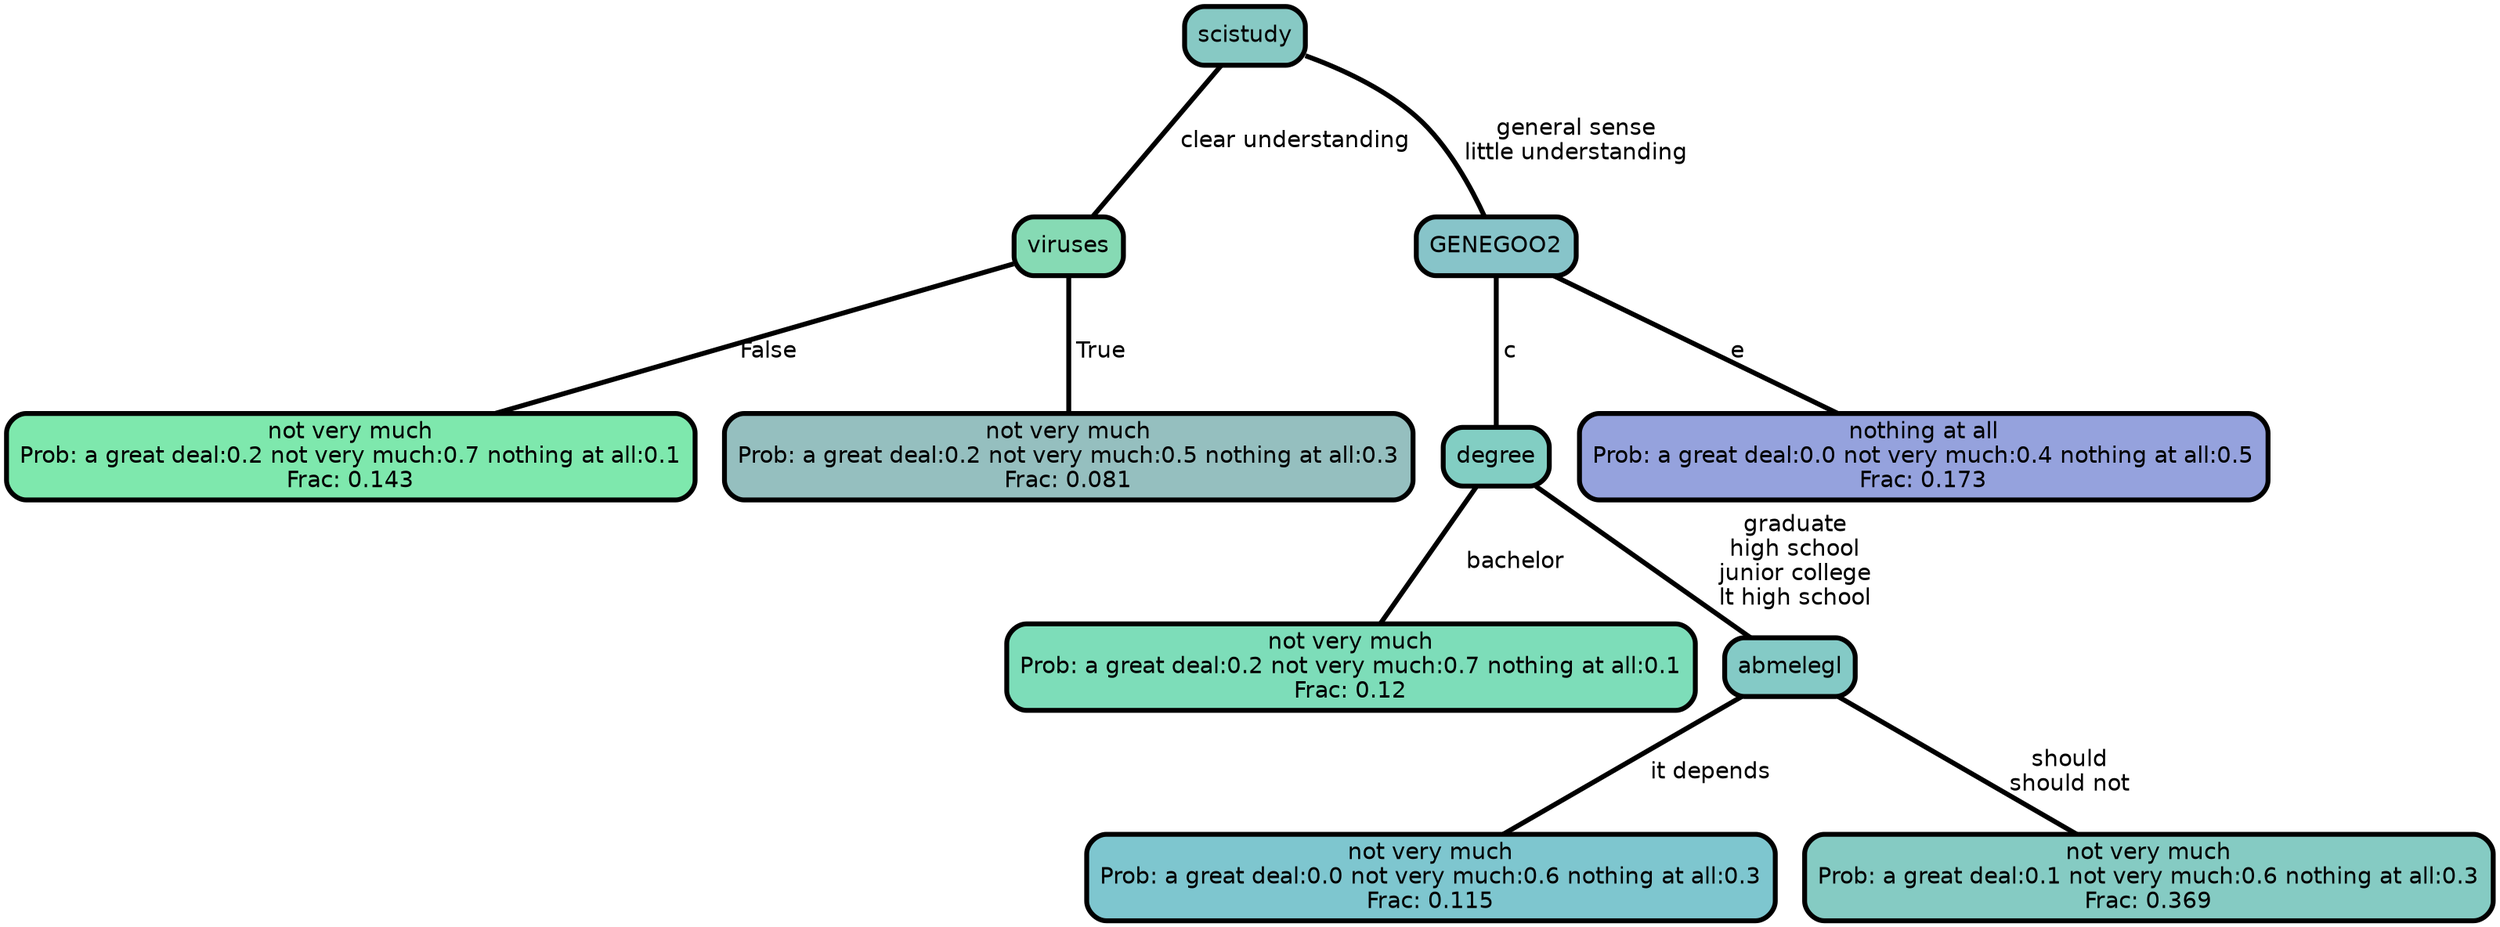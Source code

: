 graph Tree {
node [shape=box, style="filled, rounded",color="black",penwidth="3",fontcolor="black",                 fontname=helvetica] ;
graph [ranksep="0 equally", splines=straight,                 bgcolor=transparent, dpi=200] ;
edge [fontname=helvetica, color=black] ;
0 [label="not very much
Prob: a great deal:0.2 not very much:0.7 nothing at all:0.1
Frac: 0.143", fillcolor="#7ee8ad"] ;
1 [label="viruses", fillcolor="#86dab4"] ;
2 [label="not very much
Prob: a great deal:0.2 not very much:0.5 nothing at all:0.3
Frac: 0.081", fillcolor="#95bfbf"] ;
3 [label="scistudy", fillcolor="#87c9c4"] ;
4 [label="not very much
Prob: a great deal:0.2 not very much:0.7 nothing at all:0.1
Frac: 0.12", fillcolor="#7dddb9"] ;
5 [label="degree", fillcolor="#82cec3"] ;
6 [label="not very much
Prob: a great deal:0.0 not very much:0.6 nothing at all:0.3
Frac: 0.115", fillcolor="#7ec6cf"] ;
7 [label="abmelegl", fillcolor="#84cac6"] ;
8 [label="not very much
Prob: a great deal:0.1 not very much:0.6 nothing at all:0.3
Frac: 0.369", fillcolor="#85cbc3"] ;
9 [label="GENEGOO2", fillcolor="#87c4c9"] ;
10 [label="nothing at all
Prob: a great deal:0.0 not very much:0.4 nothing at all:0.5
Frac: 0.173", fillcolor="#95a2dd"] ;
1 -- 0 [label=" False",penwidth=3] ;
1 -- 2 [label=" True",penwidth=3] ;
3 -- 1 [label=" clear understanding",penwidth=3] ;
3 -- 9 [label=" general sense\n little understanding",penwidth=3] ;
5 -- 4 [label=" bachelor",penwidth=3] ;
5 -- 7 [label=" graduate\n high school\n junior college\n lt high school",penwidth=3] ;
7 -- 6 [label=" it depends",penwidth=3] ;
7 -- 8 [label=" should\n should not",penwidth=3] ;
9 -- 5 [label=" c",penwidth=3] ;
9 -- 10 [label=" e",penwidth=3] ;
{rank = same;}}